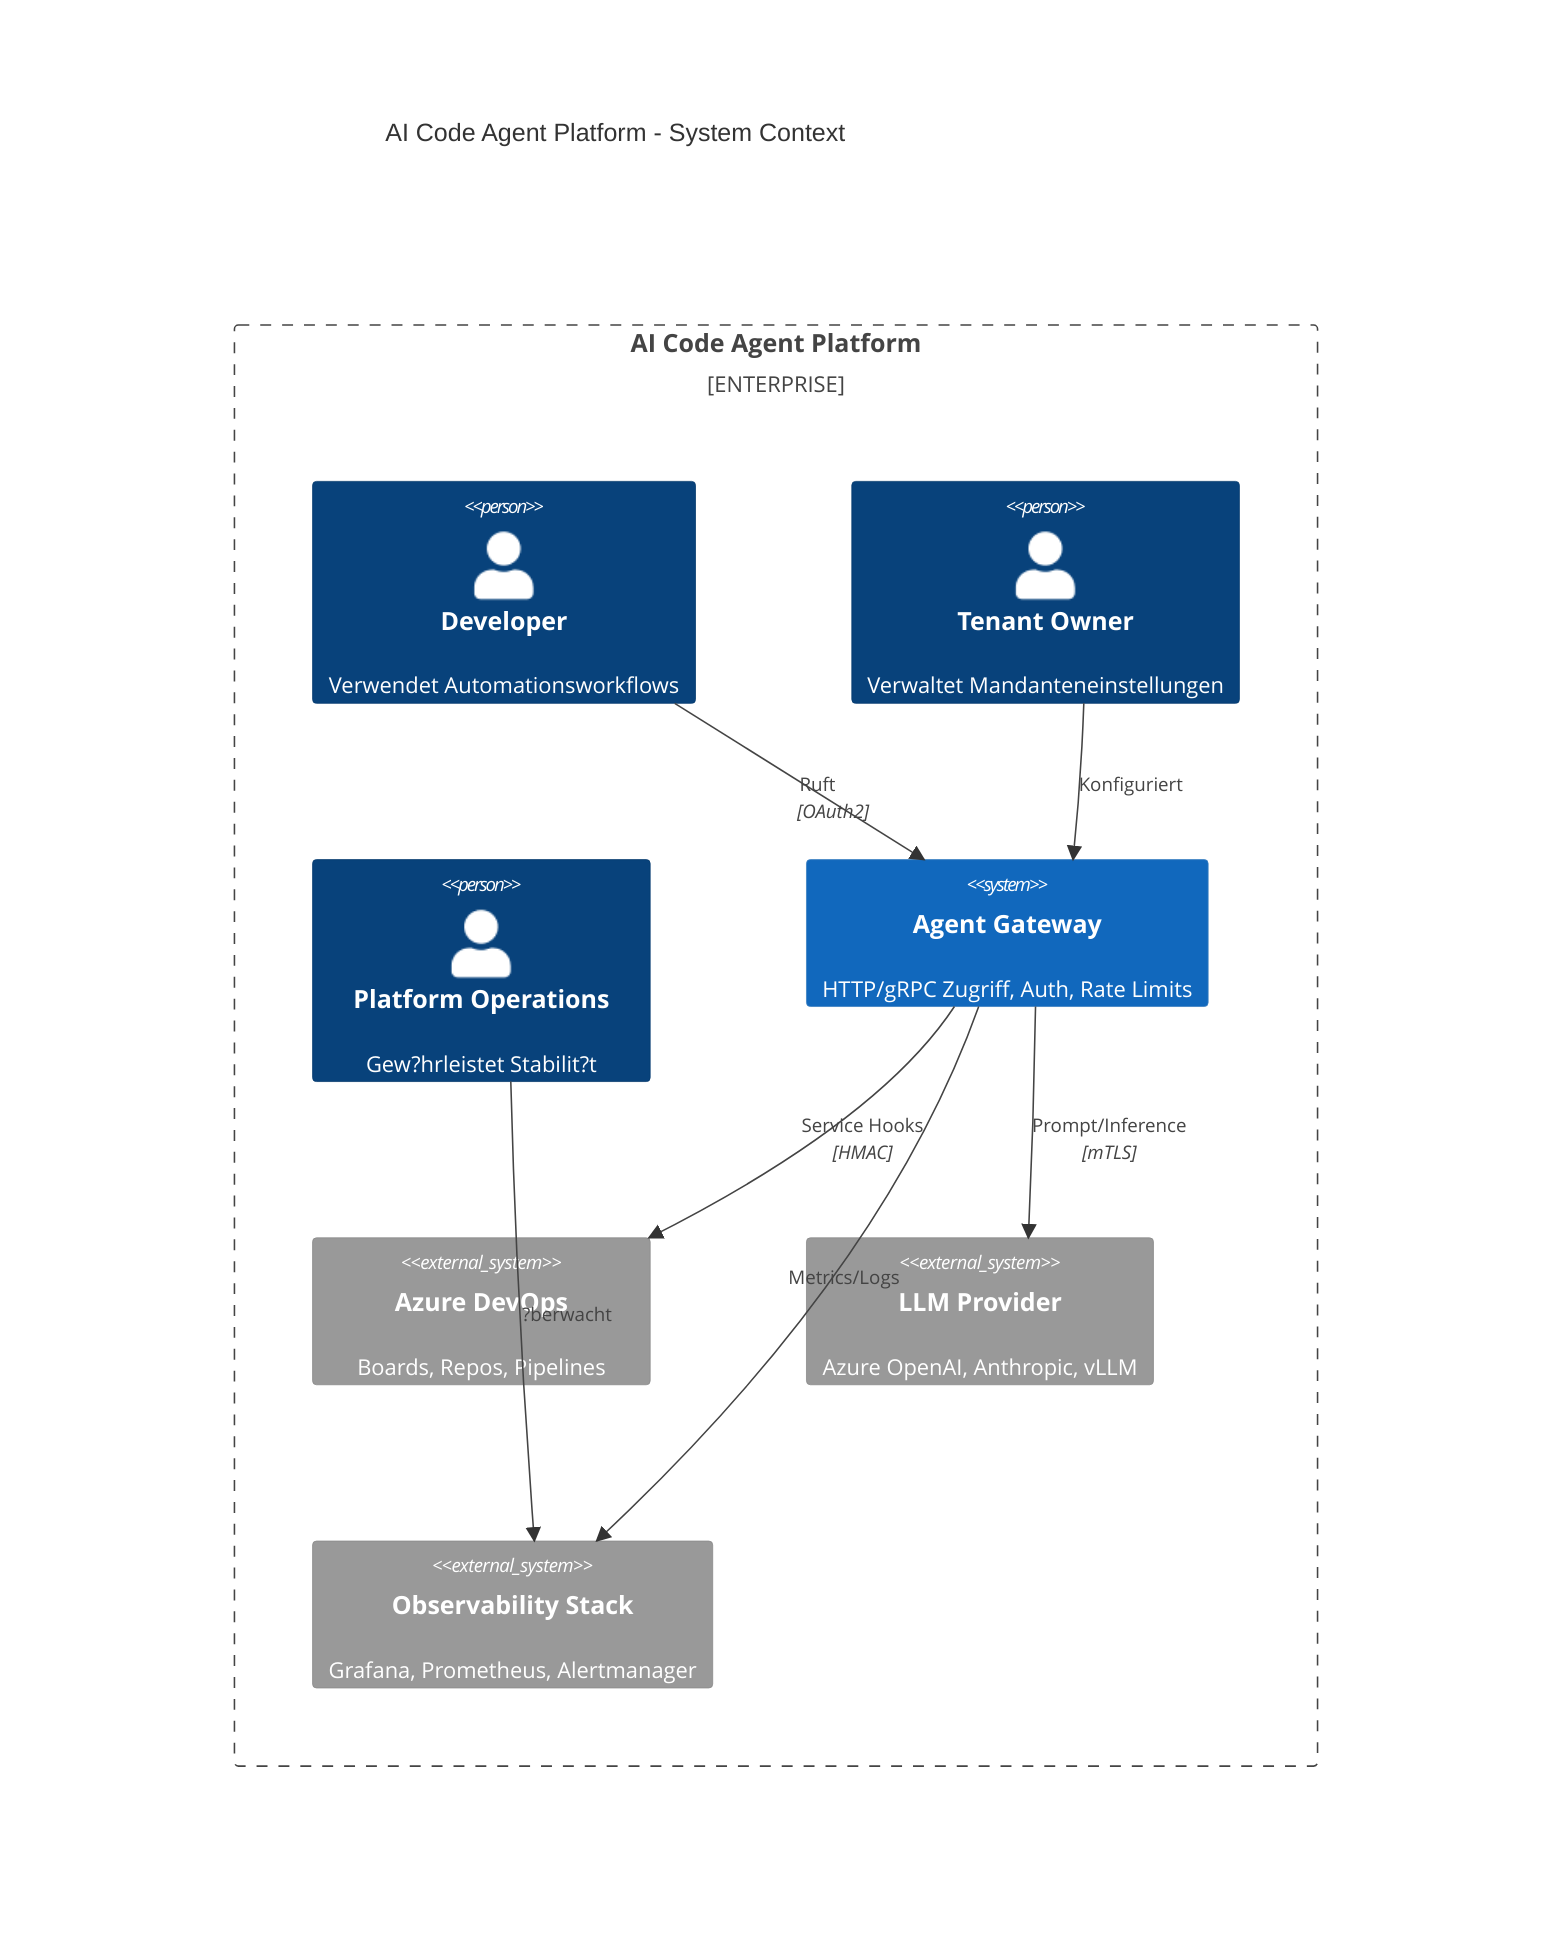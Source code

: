 ---
Owner: Arthur Schwan
Last-Reviewed: 2025-09-17
Next-Review: 2025-12-01
Version: 1.0
Status: Approved
---

C4Context
    title AI Code Agent Platform - System Context
    Enterprise_Boundary(platform, "AI Code Agent Platform") {
        Person(dev, "Developer", "Verwendet Automationsworkflows")
        Person(tenantOwner, "Tenant Owner", "Verwaltet Mandanteneinstellungen")
        Person(sre, "Platform Operations", "Gew?hrleistet Stabilit?t")
        System(gateway, "Agent Gateway", "HTTP/gRPC Zugriff, Auth, Rate Limits")
        System_Ext(ado, "Azure DevOps", "Boards, Repos, Pipelines")
        System_Ext(llm, "LLM Provider", "Azure OpenAI, Anthropic, vLLM")
        System_Ext(obs, "Observability Stack", "Grafana, Prometheus, Alertmanager")
    }
    Rel(dev, gateway, "Ruft", "OAuth2")
    Rel(tenantOwner, gateway, "Konfiguriert")
    Rel(sre, obs, "?berwacht")
    Rel(gateway, ado, "Service Hooks", "HMAC")
    Rel(gateway, llm, "Prompt/Inference", "mTLS")
    Rel(gateway, obs, "Metrics/Logs")